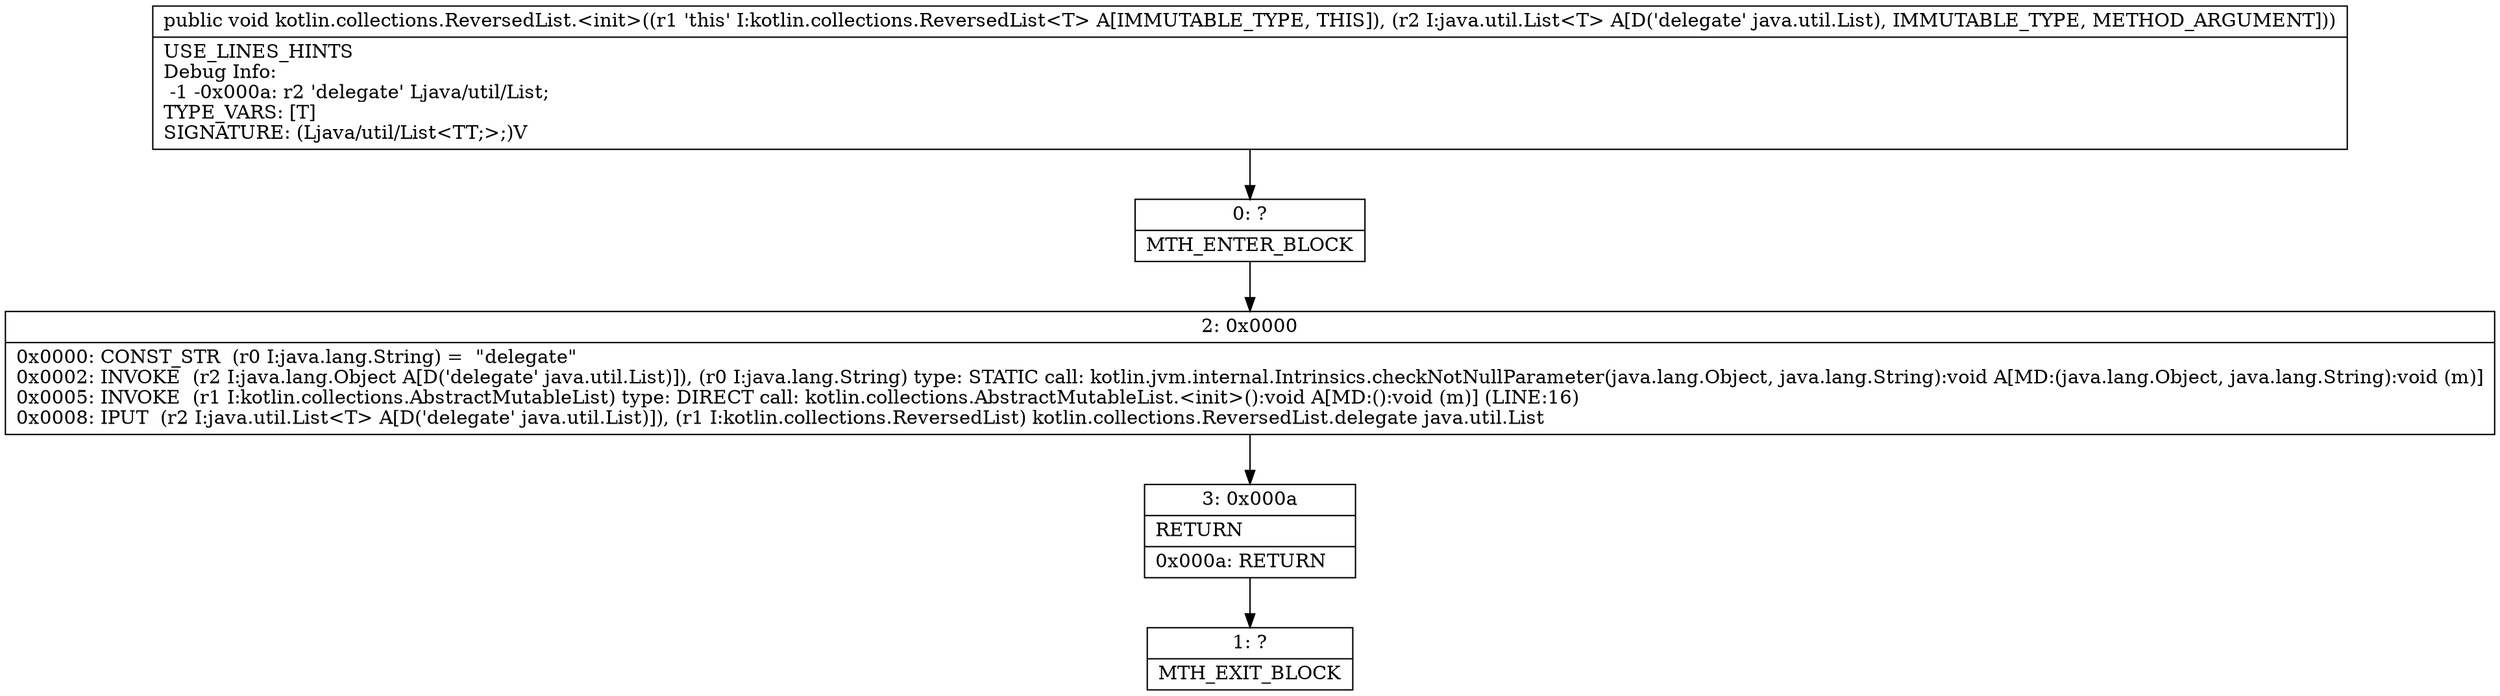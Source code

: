 digraph "CFG forkotlin.collections.ReversedList.\<init\>(Ljava\/util\/List;)V" {
Node_0 [shape=record,label="{0\:\ ?|MTH_ENTER_BLOCK\l}"];
Node_2 [shape=record,label="{2\:\ 0x0000|0x0000: CONST_STR  (r0 I:java.lang.String) =  \"delegate\" \l0x0002: INVOKE  (r2 I:java.lang.Object A[D('delegate' java.util.List)]), (r0 I:java.lang.String) type: STATIC call: kotlin.jvm.internal.Intrinsics.checkNotNullParameter(java.lang.Object, java.lang.String):void A[MD:(java.lang.Object, java.lang.String):void (m)]\l0x0005: INVOKE  (r1 I:kotlin.collections.AbstractMutableList) type: DIRECT call: kotlin.collections.AbstractMutableList.\<init\>():void A[MD:():void (m)] (LINE:16)\l0x0008: IPUT  (r2 I:java.util.List\<T\> A[D('delegate' java.util.List)]), (r1 I:kotlin.collections.ReversedList) kotlin.collections.ReversedList.delegate java.util.List \l}"];
Node_3 [shape=record,label="{3\:\ 0x000a|RETURN\l|0x000a: RETURN   \l}"];
Node_1 [shape=record,label="{1\:\ ?|MTH_EXIT_BLOCK\l}"];
MethodNode[shape=record,label="{public void kotlin.collections.ReversedList.\<init\>((r1 'this' I:kotlin.collections.ReversedList\<T\> A[IMMUTABLE_TYPE, THIS]), (r2 I:java.util.List\<T\> A[D('delegate' java.util.List), IMMUTABLE_TYPE, METHOD_ARGUMENT]))  | USE_LINES_HINTS\lDebug Info:\l  \-1 \-0x000a: r2 'delegate' Ljava\/util\/List;\lTYPE_VARS: [T]\lSIGNATURE: (Ljava\/util\/List\<TT;\>;)V\l}"];
MethodNode -> Node_0;Node_0 -> Node_2;
Node_2 -> Node_3;
Node_3 -> Node_1;
}


